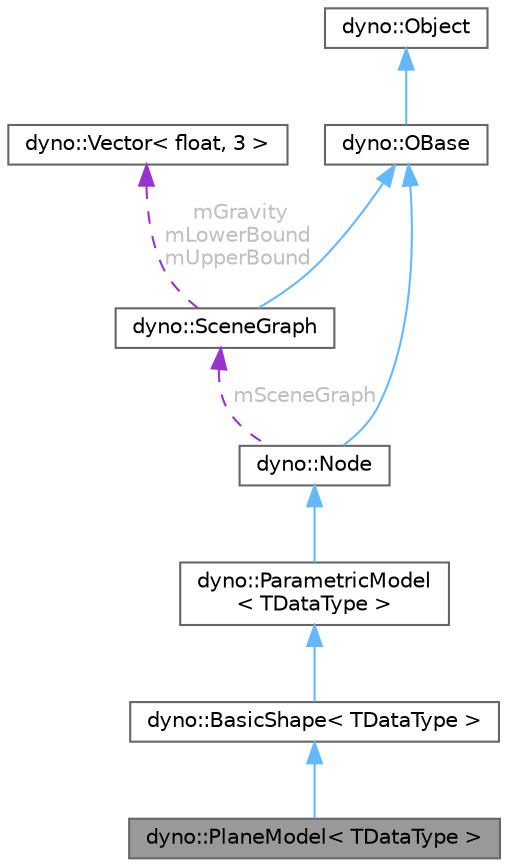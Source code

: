 digraph "dyno::PlaneModel&lt; TDataType &gt;"
{
 // LATEX_PDF_SIZE
  bgcolor="transparent";
  edge [fontname=Helvetica,fontsize=10,labelfontname=Helvetica,labelfontsize=10];
  node [fontname=Helvetica,fontsize=10,shape=box,height=0.2,width=0.4];
  Node1 [id="Node000001",label="dyno::PlaneModel\< TDataType \>",height=0.2,width=0.4,color="gray40", fillcolor="grey60", style="filled", fontcolor="black",tooltip=" "];
  Node2 -> Node1 [id="edge1_Node000001_Node000002",dir="back",color="steelblue1",style="solid",tooltip=" "];
  Node2 [id="Node000002",label="dyno::BasicShape\< TDataType \>",height=0.2,width=0.4,color="gray40", fillcolor="white", style="filled",URL="$classdyno_1_1_basic_shape.html",tooltip=" "];
  Node3 -> Node2 [id="edge2_Node000002_Node000003",dir="back",color="steelblue1",style="solid",tooltip=" "];
  Node3 [id="Node000003",label="dyno::ParametricModel\l\< TDataType \>",height=0.2,width=0.4,color="gray40", fillcolor="white", style="filled",URL="$classdyno_1_1_parametric_model.html",tooltip=" "];
  Node4 -> Node3 [id="edge3_Node000003_Node000004",dir="back",color="steelblue1",style="solid",tooltip=" "];
  Node4 [id="Node000004",label="dyno::Node",height=0.2,width=0.4,color="gray40", fillcolor="white", style="filled",URL="$classdyno_1_1_node.html",tooltip=" "];
  Node5 -> Node4 [id="edge4_Node000004_Node000005",dir="back",color="steelblue1",style="solid",tooltip=" "];
  Node5 [id="Node000005",label="dyno::OBase",height=0.2,width=0.4,color="gray40", fillcolor="white", style="filled",URL="$classdyno_1_1_o_base.html",tooltip=" "];
  Node6 -> Node5 [id="edge5_Node000005_Node000006",dir="back",color="steelblue1",style="solid",tooltip=" "];
  Node6 [id="Node000006",label="dyno::Object",height=0.2,width=0.4,color="gray40", fillcolor="white", style="filled",URL="$classdyno_1_1_object.html",tooltip=" "];
  Node7 -> Node4 [id="edge6_Node000004_Node000007",dir="back",color="darkorchid3",style="dashed",tooltip=" ",label=" mSceneGraph",fontcolor="grey" ];
  Node7 [id="Node000007",label="dyno::SceneGraph",height=0.2,width=0.4,color="gray40", fillcolor="white", style="filled",URL="$classdyno_1_1_scene_graph.html",tooltip=" "];
  Node5 -> Node7 [id="edge7_Node000007_Node000005",dir="back",color="steelblue1",style="solid",tooltip=" "];
  Node8 -> Node7 [id="edge8_Node000007_Node000008",dir="back",color="darkorchid3",style="dashed",tooltip=" ",label=" mGravity\nmLowerBound\nmUpperBound",fontcolor="grey" ];
  Node8 [id="Node000008",label="dyno::Vector\< float, 3 \>",height=0.2,width=0.4,color="gray40", fillcolor="white", style="filled",URL="$classdyno_1_1_vector.html",tooltip=" "];
}
